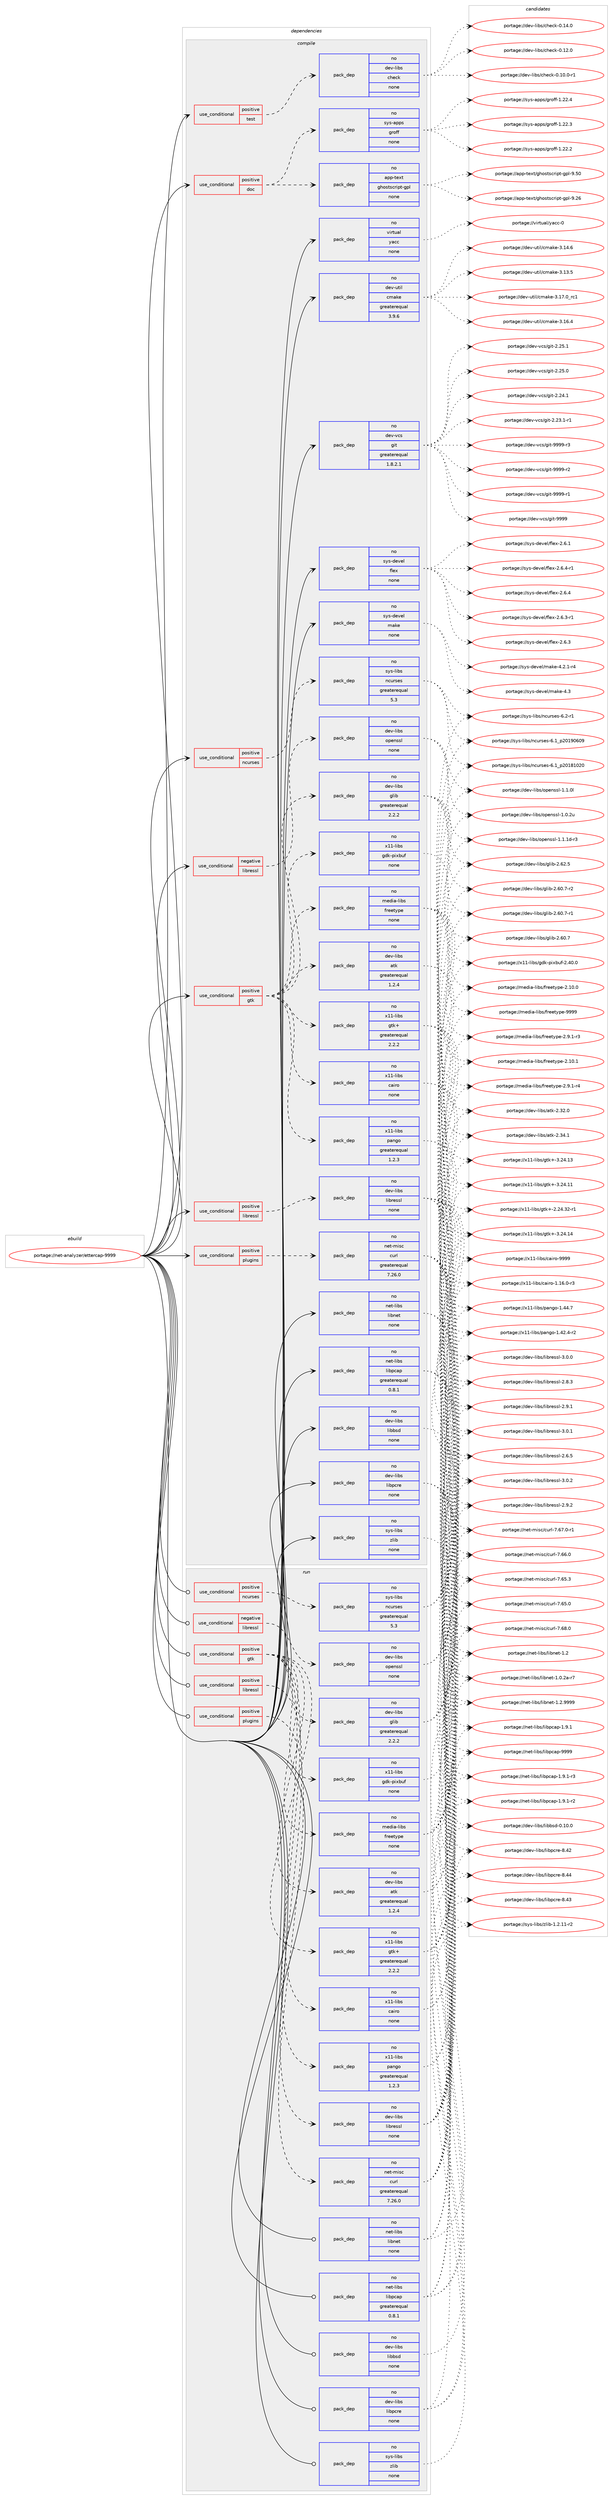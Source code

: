 digraph prolog {

# *************
# Graph options
# *************

newrank=true;
concentrate=true;
compound=true;
graph [rankdir=LR,fontname=Helvetica,fontsize=10,ranksep=1.5];#, ranksep=2.5, nodesep=0.2];
edge  [arrowhead=vee];
node  [fontname=Helvetica,fontsize=10];

# **********
# The ebuild
# **********

subgraph cluster_leftcol {
color=gray;
rank=same;
label=<<i>ebuild</i>>;
id [label="portage://net-analyzer/ettercap-9999", color=red, width=4, href="../net-analyzer/ettercap-9999.svg"];
}

# ****************
# The dependencies
# ****************

subgraph cluster_midcol {
color=gray;
label=<<i>dependencies</i>>;
subgraph cluster_compile {
fillcolor="#eeeeee";
style=filled;
label=<<i>compile</i>>;
subgraph cond24594 {
dependency105950 [label=<<TABLE BORDER="0" CELLBORDER="1" CELLSPACING="0" CELLPADDING="4"><TR><TD ROWSPAN="3" CELLPADDING="10">use_conditional</TD></TR><TR><TD>negative</TD></TR><TR><TD>libressl</TD></TR></TABLE>>, shape=none, color=red];
subgraph pack79434 {
dependency105951 [label=<<TABLE BORDER="0" CELLBORDER="1" CELLSPACING="0" CELLPADDING="4" WIDTH="220"><TR><TD ROWSPAN="6" CELLPADDING="30">pack_dep</TD></TR><TR><TD WIDTH="110">no</TD></TR><TR><TD>dev-libs</TD></TR><TR><TD>openssl</TD></TR><TR><TD>none</TD></TR><TR><TD></TD></TR></TABLE>>, shape=none, color=blue];
}
dependency105950:e -> dependency105951:w [weight=20,style="dashed",arrowhead="vee"];
}
id:e -> dependency105950:w [weight=20,style="solid",arrowhead="vee"];
subgraph cond24595 {
dependency105952 [label=<<TABLE BORDER="0" CELLBORDER="1" CELLSPACING="0" CELLPADDING="4"><TR><TD ROWSPAN="3" CELLPADDING="10">use_conditional</TD></TR><TR><TD>positive</TD></TR><TR><TD>doc</TD></TR></TABLE>>, shape=none, color=red];
subgraph pack79435 {
dependency105953 [label=<<TABLE BORDER="0" CELLBORDER="1" CELLSPACING="0" CELLPADDING="4" WIDTH="220"><TR><TD ROWSPAN="6" CELLPADDING="30">pack_dep</TD></TR><TR><TD WIDTH="110">no</TD></TR><TR><TD>app-text</TD></TR><TR><TD>ghostscript-gpl</TD></TR><TR><TD>none</TD></TR><TR><TD></TD></TR></TABLE>>, shape=none, color=blue];
}
dependency105952:e -> dependency105953:w [weight=20,style="dashed",arrowhead="vee"];
subgraph pack79436 {
dependency105954 [label=<<TABLE BORDER="0" CELLBORDER="1" CELLSPACING="0" CELLPADDING="4" WIDTH="220"><TR><TD ROWSPAN="6" CELLPADDING="30">pack_dep</TD></TR><TR><TD WIDTH="110">no</TD></TR><TR><TD>sys-apps</TD></TR><TR><TD>groff</TD></TR><TR><TD>none</TD></TR><TR><TD></TD></TR></TABLE>>, shape=none, color=blue];
}
dependency105952:e -> dependency105954:w [weight=20,style="dashed",arrowhead="vee"];
}
id:e -> dependency105952:w [weight=20,style="solid",arrowhead="vee"];
subgraph cond24596 {
dependency105955 [label=<<TABLE BORDER="0" CELLBORDER="1" CELLSPACING="0" CELLPADDING="4"><TR><TD ROWSPAN="3" CELLPADDING="10">use_conditional</TD></TR><TR><TD>positive</TD></TR><TR><TD>gtk</TD></TR></TABLE>>, shape=none, color=red];
subgraph pack79437 {
dependency105956 [label=<<TABLE BORDER="0" CELLBORDER="1" CELLSPACING="0" CELLPADDING="4" WIDTH="220"><TR><TD ROWSPAN="6" CELLPADDING="30">pack_dep</TD></TR><TR><TD WIDTH="110">no</TD></TR><TR><TD>dev-libs</TD></TR><TR><TD>atk</TD></TR><TR><TD>greaterequal</TD></TR><TR><TD>1.2.4</TD></TR></TABLE>>, shape=none, color=blue];
}
dependency105955:e -> dependency105956:w [weight=20,style="dashed",arrowhead="vee"];
subgraph pack79438 {
dependency105957 [label=<<TABLE BORDER="0" CELLBORDER="1" CELLSPACING="0" CELLPADDING="4" WIDTH="220"><TR><TD ROWSPAN="6" CELLPADDING="30">pack_dep</TD></TR><TR><TD WIDTH="110">no</TD></TR><TR><TD>dev-libs</TD></TR><TR><TD>glib</TD></TR><TR><TD>greaterequal</TD></TR><TR><TD>2.2.2</TD></TR></TABLE>>, shape=none, color=blue];
}
dependency105955:e -> dependency105957:w [weight=20,style="dashed",arrowhead="vee"];
subgraph pack79439 {
dependency105958 [label=<<TABLE BORDER="0" CELLBORDER="1" CELLSPACING="0" CELLPADDING="4" WIDTH="220"><TR><TD ROWSPAN="6" CELLPADDING="30">pack_dep</TD></TR><TR><TD WIDTH="110">no</TD></TR><TR><TD>media-libs</TD></TR><TR><TD>freetype</TD></TR><TR><TD>none</TD></TR><TR><TD></TD></TR></TABLE>>, shape=none, color=blue];
}
dependency105955:e -> dependency105958:w [weight=20,style="dashed",arrowhead="vee"];
subgraph pack79440 {
dependency105959 [label=<<TABLE BORDER="0" CELLBORDER="1" CELLSPACING="0" CELLPADDING="4" WIDTH="220"><TR><TD ROWSPAN="6" CELLPADDING="30">pack_dep</TD></TR><TR><TD WIDTH="110">no</TD></TR><TR><TD>x11-libs</TD></TR><TR><TD>cairo</TD></TR><TR><TD>none</TD></TR><TR><TD></TD></TR></TABLE>>, shape=none, color=blue];
}
dependency105955:e -> dependency105959:w [weight=20,style="dashed",arrowhead="vee"];
subgraph pack79441 {
dependency105960 [label=<<TABLE BORDER="0" CELLBORDER="1" CELLSPACING="0" CELLPADDING="4" WIDTH="220"><TR><TD ROWSPAN="6" CELLPADDING="30">pack_dep</TD></TR><TR><TD WIDTH="110">no</TD></TR><TR><TD>x11-libs</TD></TR><TR><TD>gdk-pixbuf</TD></TR><TR><TD>none</TD></TR><TR><TD></TD></TR></TABLE>>, shape=none, color=blue];
}
dependency105955:e -> dependency105960:w [weight=20,style="dashed",arrowhead="vee"];
subgraph pack79442 {
dependency105961 [label=<<TABLE BORDER="0" CELLBORDER="1" CELLSPACING="0" CELLPADDING="4" WIDTH="220"><TR><TD ROWSPAN="6" CELLPADDING="30">pack_dep</TD></TR><TR><TD WIDTH="110">no</TD></TR><TR><TD>x11-libs</TD></TR><TR><TD>gtk+</TD></TR><TR><TD>greaterequal</TD></TR><TR><TD>2.2.2</TD></TR></TABLE>>, shape=none, color=blue];
}
dependency105955:e -> dependency105961:w [weight=20,style="dashed",arrowhead="vee"];
subgraph pack79443 {
dependency105962 [label=<<TABLE BORDER="0" CELLBORDER="1" CELLSPACING="0" CELLPADDING="4" WIDTH="220"><TR><TD ROWSPAN="6" CELLPADDING="30">pack_dep</TD></TR><TR><TD WIDTH="110">no</TD></TR><TR><TD>x11-libs</TD></TR><TR><TD>pango</TD></TR><TR><TD>greaterequal</TD></TR><TR><TD>1.2.3</TD></TR></TABLE>>, shape=none, color=blue];
}
dependency105955:e -> dependency105962:w [weight=20,style="dashed",arrowhead="vee"];
}
id:e -> dependency105955:w [weight=20,style="solid",arrowhead="vee"];
subgraph cond24597 {
dependency105963 [label=<<TABLE BORDER="0" CELLBORDER="1" CELLSPACING="0" CELLPADDING="4"><TR><TD ROWSPAN="3" CELLPADDING="10">use_conditional</TD></TR><TR><TD>positive</TD></TR><TR><TD>libressl</TD></TR></TABLE>>, shape=none, color=red];
subgraph pack79444 {
dependency105964 [label=<<TABLE BORDER="0" CELLBORDER="1" CELLSPACING="0" CELLPADDING="4" WIDTH="220"><TR><TD ROWSPAN="6" CELLPADDING="30">pack_dep</TD></TR><TR><TD WIDTH="110">no</TD></TR><TR><TD>dev-libs</TD></TR><TR><TD>libressl</TD></TR><TR><TD>none</TD></TR><TR><TD></TD></TR></TABLE>>, shape=none, color=blue];
}
dependency105963:e -> dependency105964:w [weight=20,style="dashed",arrowhead="vee"];
}
id:e -> dependency105963:w [weight=20,style="solid",arrowhead="vee"];
subgraph cond24598 {
dependency105965 [label=<<TABLE BORDER="0" CELLBORDER="1" CELLSPACING="0" CELLPADDING="4"><TR><TD ROWSPAN="3" CELLPADDING="10">use_conditional</TD></TR><TR><TD>positive</TD></TR><TR><TD>ncurses</TD></TR></TABLE>>, shape=none, color=red];
subgraph pack79445 {
dependency105966 [label=<<TABLE BORDER="0" CELLBORDER="1" CELLSPACING="0" CELLPADDING="4" WIDTH="220"><TR><TD ROWSPAN="6" CELLPADDING="30">pack_dep</TD></TR><TR><TD WIDTH="110">no</TD></TR><TR><TD>sys-libs</TD></TR><TR><TD>ncurses</TD></TR><TR><TD>greaterequal</TD></TR><TR><TD>5.3</TD></TR></TABLE>>, shape=none, color=blue];
}
dependency105965:e -> dependency105966:w [weight=20,style="dashed",arrowhead="vee"];
}
id:e -> dependency105965:w [weight=20,style="solid",arrowhead="vee"];
subgraph cond24599 {
dependency105967 [label=<<TABLE BORDER="0" CELLBORDER="1" CELLSPACING="0" CELLPADDING="4"><TR><TD ROWSPAN="3" CELLPADDING="10">use_conditional</TD></TR><TR><TD>positive</TD></TR><TR><TD>plugins</TD></TR></TABLE>>, shape=none, color=red];
subgraph pack79446 {
dependency105968 [label=<<TABLE BORDER="0" CELLBORDER="1" CELLSPACING="0" CELLPADDING="4" WIDTH="220"><TR><TD ROWSPAN="6" CELLPADDING="30">pack_dep</TD></TR><TR><TD WIDTH="110">no</TD></TR><TR><TD>net-misc</TD></TR><TR><TD>curl</TD></TR><TR><TD>greaterequal</TD></TR><TR><TD>7.26.0</TD></TR></TABLE>>, shape=none, color=blue];
}
dependency105967:e -> dependency105968:w [weight=20,style="dashed",arrowhead="vee"];
}
id:e -> dependency105967:w [weight=20,style="solid",arrowhead="vee"];
subgraph cond24600 {
dependency105969 [label=<<TABLE BORDER="0" CELLBORDER="1" CELLSPACING="0" CELLPADDING="4"><TR><TD ROWSPAN="3" CELLPADDING="10">use_conditional</TD></TR><TR><TD>positive</TD></TR><TR><TD>test</TD></TR></TABLE>>, shape=none, color=red];
subgraph pack79447 {
dependency105970 [label=<<TABLE BORDER="0" CELLBORDER="1" CELLSPACING="0" CELLPADDING="4" WIDTH="220"><TR><TD ROWSPAN="6" CELLPADDING="30">pack_dep</TD></TR><TR><TD WIDTH="110">no</TD></TR><TR><TD>dev-libs</TD></TR><TR><TD>check</TD></TR><TR><TD>none</TD></TR><TR><TD></TD></TR></TABLE>>, shape=none, color=blue];
}
dependency105969:e -> dependency105970:w [weight=20,style="dashed",arrowhead="vee"];
}
id:e -> dependency105969:w [weight=20,style="solid",arrowhead="vee"];
subgraph pack79448 {
dependency105971 [label=<<TABLE BORDER="0" CELLBORDER="1" CELLSPACING="0" CELLPADDING="4" WIDTH="220"><TR><TD ROWSPAN="6" CELLPADDING="30">pack_dep</TD></TR><TR><TD WIDTH="110">no</TD></TR><TR><TD>dev-libs</TD></TR><TR><TD>libbsd</TD></TR><TR><TD>none</TD></TR><TR><TD></TD></TR></TABLE>>, shape=none, color=blue];
}
id:e -> dependency105971:w [weight=20,style="solid",arrowhead="vee"];
subgraph pack79449 {
dependency105972 [label=<<TABLE BORDER="0" CELLBORDER="1" CELLSPACING="0" CELLPADDING="4" WIDTH="220"><TR><TD ROWSPAN="6" CELLPADDING="30">pack_dep</TD></TR><TR><TD WIDTH="110">no</TD></TR><TR><TD>dev-libs</TD></TR><TR><TD>libpcre</TD></TR><TR><TD>none</TD></TR><TR><TD></TD></TR></TABLE>>, shape=none, color=blue];
}
id:e -> dependency105972:w [weight=20,style="solid",arrowhead="vee"];
subgraph pack79450 {
dependency105973 [label=<<TABLE BORDER="0" CELLBORDER="1" CELLSPACING="0" CELLPADDING="4" WIDTH="220"><TR><TD ROWSPAN="6" CELLPADDING="30">pack_dep</TD></TR><TR><TD WIDTH="110">no</TD></TR><TR><TD>dev-util</TD></TR><TR><TD>cmake</TD></TR><TR><TD>greaterequal</TD></TR><TR><TD>3.9.6</TD></TR></TABLE>>, shape=none, color=blue];
}
id:e -> dependency105973:w [weight=20,style="solid",arrowhead="vee"];
subgraph pack79451 {
dependency105974 [label=<<TABLE BORDER="0" CELLBORDER="1" CELLSPACING="0" CELLPADDING="4" WIDTH="220"><TR><TD ROWSPAN="6" CELLPADDING="30">pack_dep</TD></TR><TR><TD WIDTH="110">no</TD></TR><TR><TD>dev-vcs</TD></TR><TR><TD>git</TD></TR><TR><TD>greaterequal</TD></TR><TR><TD>1.8.2.1</TD></TR></TABLE>>, shape=none, color=blue];
}
id:e -> dependency105974:w [weight=20,style="solid",arrowhead="vee"];
subgraph pack79452 {
dependency105975 [label=<<TABLE BORDER="0" CELLBORDER="1" CELLSPACING="0" CELLPADDING="4" WIDTH="220"><TR><TD ROWSPAN="6" CELLPADDING="30">pack_dep</TD></TR><TR><TD WIDTH="110">no</TD></TR><TR><TD>net-libs</TD></TR><TR><TD>libnet</TD></TR><TR><TD>none</TD></TR><TR><TD></TD></TR></TABLE>>, shape=none, color=blue];
}
id:e -> dependency105975:w [weight=20,style="solid",arrowhead="vee"];
subgraph pack79453 {
dependency105976 [label=<<TABLE BORDER="0" CELLBORDER="1" CELLSPACING="0" CELLPADDING="4" WIDTH="220"><TR><TD ROWSPAN="6" CELLPADDING="30">pack_dep</TD></TR><TR><TD WIDTH="110">no</TD></TR><TR><TD>net-libs</TD></TR><TR><TD>libpcap</TD></TR><TR><TD>greaterequal</TD></TR><TR><TD>0.8.1</TD></TR></TABLE>>, shape=none, color=blue];
}
id:e -> dependency105976:w [weight=20,style="solid",arrowhead="vee"];
subgraph pack79454 {
dependency105977 [label=<<TABLE BORDER="0" CELLBORDER="1" CELLSPACING="0" CELLPADDING="4" WIDTH="220"><TR><TD ROWSPAN="6" CELLPADDING="30">pack_dep</TD></TR><TR><TD WIDTH="110">no</TD></TR><TR><TD>sys-devel</TD></TR><TR><TD>flex</TD></TR><TR><TD>none</TD></TR><TR><TD></TD></TR></TABLE>>, shape=none, color=blue];
}
id:e -> dependency105977:w [weight=20,style="solid",arrowhead="vee"];
subgraph pack79455 {
dependency105978 [label=<<TABLE BORDER="0" CELLBORDER="1" CELLSPACING="0" CELLPADDING="4" WIDTH="220"><TR><TD ROWSPAN="6" CELLPADDING="30">pack_dep</TD></TR><TR><TD WIDTH="110">no</TD></TR><TR><TD>sys-devel</TD></TR><TR><TD>make</TD></TR><TR><TD>none</TD></TR><TR><TD></TD></TR></TABLE>>, shape=none, color=blue];
}
id:e -> dependency105978:w [weight=20,style="solid",arrowhead="vee"];
subgraph pack79456 {
dependency105979 [label=<<TABLE BORDER="0" CELLBORDER="1" CELLSPACING="0" CELLPADDING="4" WIDTH="220"><TR><TD ROWSPAN="6" CELLPADDING="30">pack_dep</TD></TR><TR><TD WIDTH="110">no</TD></TR><TR><TD>sys-libs</TD></TR><TR><TD>zlib</TD></TR><TR><TD>none</TD></TR><TR><TD></TD></TR></TABLE>>, shape=none, color=blue];
}
id:e -> dependency105979:w [weight=20,style="solid",arrowhead="vee"];
subgraph pack79457 {
dependency105980 [label=<<TABLE BORDER="0" CELLBORDER="1" CELLSPACING="0" CELLPADDING="4" WIDTH="220"><TR><TD ROWSPAN="6" CELLPADDING="30">pack_dep</TD></TR><TR><TD WIDTH="110">no</TD></TR><TR><TD>virtual</TD></TR><TR><TD>yacc</TD></TR><TR><TD>none</TD></TR><TR><TD></TD></TR></TABLE>>, shape=none, color=blue];
}
id:e -> dependency105980:w [weight=20,style="solid",arrowhead="vee"];
}
subgraph cluster_compileandrun {
fillcolor="#eeeeee";
style=filled;
label=<<i>compile and run</i>>;
}
subgraph cluster_run {
fillcolor="#eeeeee";
style=filled;
label=<<i>run</i>>;
subgraph cond24601 {
dependency105981 [label=<<TABLE BORDER="0" CELLBORDER="1" CELLSPACING="0" CELLPADDING="4"><TR><TD ROWSPAN="3" CELLPADDING="10">use_conditional</TD></TR><TR><TD>negative</TD></TR><TR><TD>libressl</TD></TR></TABLE>>, shape=none, color=red];
subgraph pack79458 {
dependency105982 [label=<<TABLE BORDER="0" CELLBORDER="1" CELLSPACING="0" CELLPADDING="4" WIDTH="220"><TR><TD ROWSPAN="6" CELLPADDING="30">pack_dep</TD></TR><TR><TD WIDTH="110">no</TD></TR><TR><TD>dev-libs</TD></TR><TR><TD>openssl</TD></TR><TR><TD>none</TD></TR><TR><TD></TD></TR></TABLE>>, shape=none, color=blue];
}
dependency105981:e -> dependency105982:w [weight=20,style="dashed",arrowhead="vee"];
}
id:e -> dependency105981:w [weight=20,style="solid",arrowhead="odot"];
subgraph cond24602 {
dependency105983 [label=<<TABLE BORDER="0" CELLBORDER="1" CELLSPACING="0" CELLPADDING="4"><TR><TD ROWSPAN="3" CELLPADDING="10">use_conditional</TD></TR><TR><TD>positive</TD></TR><TR><TD>gtk</TD></TR></TABLE>>, shape=none, color=red];
subgraph pack79459 {
dependency105984 [label=<<TABLE BORDER="0" CELLBORDER="1" CELLSPACING="0" CELLPADDING="4" WIDTH="220"><TR><TD ROWSPAN="6" CELLPADDING="30">pack_dep</TD></TR><TR><TD WIDTH="110">no</TD></TR><TR><TD>dev-libs</TD></TR><TR><TD>atk</TD></TR><TR><TD>greaterequal</TD></TR><TR><TD>1.2.4</TD></TR></TABLE>>, shape=none, color=blue];
}
dependency105983:e -> dependency105984:w [weight=20,style="dashed",arrowhead="vee"];
subgraph pack79460 {
dependency105985 [label=<<TABLE BORDER="0" CELLBORDER="1" CELLSPACING="0" CELLPADDING="4" WIDTH="220"><TR><TD ROWSPAN="6" CELLPADDING="30">pack_dep</TD></TR><TR><TD WIDTH="110">no</TD></TR><TR><TD>dev-libs</TD></TR><TR><TD>glib</TD></TR><TR><TD>greaterequal</TD></TR><TR><TD>2.2.2</TD></TR></TABLE>>, shape=none, color=blue];
}
dependency105983:e -> dependency105985:w [weight=20,style="dashed",arrowhead="vee"];
subgraph pack79461 {
dependency105986 [label=<<TABLE BORDER="0" CELLBORDER="1" CELLSPACING="0" CELLPADDING="4" WIDTH="220"><TR><TD ROWSPAN="6" CELLPADDING="30">pack_dep</TD></TR><TR><TD WIDTH="110">no</TD></TR><TR><TD>media-libs</TD></TR><TR><TD>freetype</TD></TR><TR><TD>none</TD></TR><TR><TD></TD></TR></TABLE>>, shape=none, color=blue];
}
dependency105983:e -> dependency105986:w [weight=20,style="dashed",arrowhead="vee"];
subgraph pack79462 {
dependency105987 [label=<<TABLE BORDER="0" CELLBORDER="1" CELLSPACING="0" CELLPADDING="4" WIDTH="220"><TR><TD ROWSPAN="6" CELLPADDING="30">pack_dep</TD></TR><TR><TD WIDTH="110">no</TD></TR><TR><TD>x11-libs</TD></TR><TR><TD>cairo</TD></TR><TR><TD>none</TD></TR><TR><TD></TD></TR></TABLE>>, shape=none, color=blue];
}
dependency105983:e -> dependency105987:w [weight=20,style="dashed",arrowhead="vee"];
subgraph pack79463 {
dependency105988 [label=<<TABLE BORDER="0" CELLBORDER="1" CELLSPACING="0" CELLPADDING="4" WIDTH="220"><TR><TD ROWSPAN="6" CELLPADDING="30">pack_dep</TD></TR><TR><TD WIDTH="110">no</TD></TR><TR><TD>x11-libs</TD></TR><TR><TD>gdk-pixbuf</TD></TR><TR><TD>none</TD></TR><TR><TD></TD></TR></TABLE>>, shape=none, color=blue];
}
dependency105983:e -> dependency105988:w [weight=20,style="dashed",arrowhead="vee"];
subgraph pack79464 {
dependency105989 [label=<<TABLE BORDER="0" CELLBORDER="1" CELLSPACING="0" CELLPADDING="4" WIDTH="220"><TR><TD ROWSPAN="6" CELLPADDING="30">pack_dep</TD></TR><TR><TD WIDTH="110">no</TD></TR><TR><TD>x11-libs</TD></TR><TR><TD>gtk+</TD></TR><TR><TD>greaterequal</TD></TR><TR><TD>2.2.2</TD></TR></TABLE>>, shape=none, color=blue];
}
dependency105983:e -> dependency105989:w [weight=20,style="dashed",arrowhead="vee"];
subgraph pack79465 {
dependency105990 [label=<<TABLE BORDER="0" CELLBORDER="1" CELLSPACING="0" CELLPADDING="4" WIDTH="220"><TR><TD ROWSPAN="6" CELLPADDING="30">pack_dep</TD></TR><TR><TD WIDTH="110">no</TD></TR><TR><TD>x11-libs</TD></TR><TR><TD>pango</TD></TR><TR><TD>greaterequal</TD></TR><TR><TD>1.2.3</TD></TR></TABLE>>, shape=none, color=blue];
}
dependency105983:e -> dependency105990:w [weight=20,style="dashed",arrowhead="vee"];
}
id:e -> dependency105983:w [weight=20,style="solid",arrowhead="odot"];
subgraph cond24603 {
dependency105991 [label=<<TABLE BORDER="0" CELLBORDER="1" CELLSPACING="0" CELLPADDING="4"><TR><TD ROWSPAN="3" CELLPADDING="10">use_conditional</TD></TR><TR><TD>positive</TD></TR><TR><TD>libressl</TD></TR></TABLE>>, shape=none, color=red];
subgraph pack79466 {
dependency105992 [label=<<TABLE BORDER="0" CELLBORDER="1" CELLSPACING="0" CELLPADDING="4" WIDTH="220"><TR><TD ROWSPAN="6" CELLPADDING="30">pack_dep</TD></TR><TR><TD WIDTH="110">no</TD></TR><TR><TD>dev-libs</TD></TR><TR><TD>libressl</TD></TR><TR><TD>none</TD></TR><TR><TD></TD></TR></TABLE>>, shape=none, color=blue];
}
dependency105991:e -> dependency105992:w [weight=20,style="dashed",arrowhead="vee"];
}
id:e -> dependency105991:w [weight=20,style="solid",arrowhead="odot"];
subgraph cond24604 {
dependency105993 [label=<<TABLE BORDER="0" CELLBORDER="1" CELLSPACING="0" CELLPADDING="4"><TR><TD ROWSPAN="3" CELLPADDING="10">use_conditional</TD></TR><TR><TD>positive</TD></TR><TR><TD>ncurses</TD></TR></TABLE>>, shape=none, color=red];
subgraph pack79467 {
dependency105994 [label=<<TABLE BORDER="0" CELLBORDER="1" CELLSPACING="0" CELLPADDING="4" WIDTH="220"><TR><TD ROWSPAN="6" CELLPADDING="30">pack_dep</TD></TR><TR><TD WIDTH="110">no</TD></TR><TR><TD>sys-libs</TD></TR><TR><TD>ncurses</TD></TR><TR><TD>greaterequal</TD></TR><TR><TD>5.3</TD></TR></TABLE>>, shape=none, color=blue];
}
dependency105993:e -> dependency105994:w [weight=20,style="dashed",arrowhead="vee"];
}
id:e -> dependency105993:w [weight=20,style="solid",arrowhead="odot"];
subgraph cond24605 {
dependency105995 [label=<<TABLE BORDER="0" CELLBORDER="1" CELLSPACING="0" CELLPADDING="4"><TR><TD ROWSPAN="3" CELLPADDING="10">use_conditional</TD></TR><TR><TD>positive</TD></TR><TR><TD>plugins</TD></TR></TABLE>>, shape=none, color=red];
subgraph pack79468 {
dependency105996 [label=<<TABLE BORDER="0" CELLBORDER="1" CELLSPACING="0" CELLPADDING="4" WIDTH="220"><TR><TD ROWSPAN="6" CELLPADDING="30">pack_dep</TD></TR><TR><TD WIDTH="110">no</TD></TR><TR><TD>net-misc</TD></TR><TR><TD>curl</TD></TR><TR><TD>greaterequal</TD></TR><TR><TD>7.26.0</TD></TR></TABLE>>, shape=none, color=blue];
}
dependency105995:e -> dependency105996:w [weight=20,style="dashed",arrowhead="vee"];
}
id:e -> dependency105995:w [weight=20,style="solid",arrowhead="odot"];
subgraph pack79469 {
dependency105997 [label=<<TABLE BORDER="0" CELLBORDER="1" CELLSPACING="0" CELLPADDING="4" WIDTH="220"><TR><TD ROWSPAN="6" CELLPADDING="30">pack_dep</TD></TR><TR><TD WIDTH="110">no</TD></TR><TR><TD>dev-libs</TD></TR><TR><TD>libbsd</TD></TR><TR><TD>none</TD></TR><TR><TD></TD></TR></TABLE>>, shape=none, color=blue];
}
id:e -> dependency105997:w [weight=20,style="solid",arrowhead="odot"];
subgraph pack79470 {
dependency105998 [label=<<TABLE BORDER="0" CELLBORDER="1" CELLSPACING="0" CELLPADDING="4" WIDTH="220"><TR><TD ROWSPAN="6" CELLPADDING="30">pack_dep</TD></TR><TR><TD WIDTH="110">no</TD></TR><TR><TD>dev-libs</TD></TR><TR><TD>libpcre</TD></TR><TR><TD>none</TD></TR><TR><TD></TD></TR></TABLE>>, shape=none, color=blue];
}
id:e -> dependency105998:w [weight=20,style="solid",arrowhead="odot"];
subgraph pack79471 {
dependency105999 [label=<<TABLE BORDER="0" CELLBORDER="1" CELLSPACING="0" CELLPADDING="4" WIDTH="220"><TR><TD ROWSPAN="6" CELLPADDING="30">pack_dep</TD></TR><TR><TD WIDTH="110">no</TD></TR><TR><TD>net-libs</TD></TR><TR><TD>libnet</TD></TR><TR><TD>none</TD></TR><TR><TD></TD></TR></TABLE>>, shape=none, color=blue];
}
id:e -> dependency105999:w [weight=20,style="solid",arrowhead="odot"];
subgraph pack79472 {
dependency106000 [label=<<TABLE BORDER="0" CELLBORDER="1" CELLSPACING="0" CELLPADDING="4" WIDTH="220"><TR><TD ROWSPAN="6" CELLPADDING="30">pack_dep</TD></TR><TR><TD WIDTH="110">no</TD></TR><TR><TD>net-libs</TD></TR><TR><TD>libpcap</TD></TR><TR><TD>greaterequal</TD></TR><TR><TD>0.8.1</TD></TR></TABLE>>, shape=none, color=blue];
}
id:e -> dependency106000:w [weight=20,style="solid",arrowhead="odot"];
subgraph pack79473 {
dependency106001 [label=<<TABLE BORDER="0" CELLBORDER="1" CELLSPACING="0" CELLPADDING="4" WIDTH="220"><TR><TD ROWSPAN="6" CELLPADDING="30">pack_dep</TD></TR><TR><TD WIDTH="110">no</TD></TR><TR><TD>sys-libs</TD></TR><TR><TD>zlib</TD></TR><TR><TD>none</TD></TR><TR><TD></TD></TR></TABLE>>, shape=none, color=blue];
}
id:e -> dependency106001:w [weight=20,style="solid",arrowhead="odot"];
}
}

# **************
# The candidates
# **************

subgraph cluster_choices {
rank=same;
color=gray;
label=<<i>candidates</i>>;

subgraph choice79434 {
color=black;
nodesep=1;
choice1001011184510810598115471111121011101151151084549464946491004511451 [label="portage://dev-libs/openssl-1.1.1d-r3", color=red, width=4,href="../dev-libs/openssl-1.1.1d-r3.svg"];
choice100101118451081059811547111112101110115115108454946494648108 [label="portage://dev-libs/openssl-1.1.0l", color=red, width=4,href="../dev-libs/openssl-1.1.0l.svg"];
choice100101118451081059811547111112101110115115108454946484650117 [label="portage://dev-libs/openssl-1.0.2u", color=red, width=4,href="../dev-libs/openssl-1.0.2u.svg"];
dependency105951:e -> choice1001011184510810598115471111121011101151151084549464946491004511451:w [style=dotted,weight="100"];
dependency105951:e -> choice100101118451081059811547111112101110115115108454946494648108:w [style=dotted,weight="100"];
dependency105951:e -> choice100101118451081059811547111112101110115115108454946484650117:w [style=dotted,weight="100"];
}
subgraph choice79435 {
color=black;
nodesep=1;
choice97112112451161011201164710310411111511611599114105112116451031121084557465348 [label="portage://app-text/ghostscript-gpl-9.50", color=red, width=4,href="../app-text/ghostscript-gpl-9.50.svg"];
choice97112112451161011201164710310411111511611599114105112116451031121084557465054 [label="portage://app-text/ghostscript-gpl-9.26", color=red, width=4,href="../app-text/ghostscript-gpl-9.26.svg"];
dependency105953:e -> choice97112112451161011201164710310411111511611599114105112116451031121084557465348:w [style=dotted,weight="100"];
dependency105953:e -> choice97112112451161011201164710310411111511611599114105112116451031121084557465054:w [style=dotted,weight="100"];
}
subgraph choice79436 {
color=black;
nodesep=1;
choice11512111545971121121154710311411110210245494650504652 [label="portage://sys-apps/groff-1.22.4", color=red, width=4,href="../sys-apps/groff-1.22.4.svg"];
choice11512111545971121121154710311411110210245494650504651 [label="portage://sys-apps/groff-1.22.3", color=red, width=4,href="../sys-apps/groff-1.22.3.svg"];
choice11512111545971121121154710311411110210245494650504650 [label="portage://sys-apps/groff-1.22.2", color=red, width=4,href="../sys-apps/groff-1.22.2.svg"];
dependency105954:e -> choice11512111545971121121154710311411110210245494650504652:w [style=dotted,weight="100"];
dependency105954:e -> choice11512111545971121121154710311411110210245494650504651:w [style=dotted,weight="100"];
dependency105954:e -> choice11512111545971121121154710311411110210245494650504650:w [style=dotted,weight="100"];
}
subgraph choice79437 {
color=black;
nodesep=1;
choice1001011184510810598115479711610745504651524649 [label="portage://dev-libs/atk-2.34.1", color=red, width=4,href="../dev-libs/atk-2.34.1.svg"];
choice1001011184510810598115479711610745504651504648 [label="portage://dev-libs/atk-2.32.0", color=red, width=4,href="../dev-libs/atk-2.32.0.svg"];
dependency105956:e -> choice1001011184510810598115479711610745504651524649:w [style=dotted,weight="100"];
dependency105956:e -> choice1001011184510810598115479711610745504651504648:w [style=dotted,weight="100"];
}
subgraph choice79438 {
color=black;
nodesep=1;
choice1001011184510810598115471031081059845504654504653 [label="portage://dev-libs/glib-2.62.5", color=red, width=4,href="../dev-libs/glib-2.62.5.svg"];
choice10010111845108105981154710310810598455046544846554511450 [label="portage://dev-libs/glib-2.60.7-r2", color=red, width=4,href="../dev-libs/glib-2.60.7-r2.svg"];
choice10010111845108105981154710310810598455046544846554511449 [label="portage://dev-libs/glib-2.60.7-r1", color=red, width=4,href="../dev-libs/glib-2.60.7-r1.svg"];
choice1001011184510810598115471031081059845504654484655 [label="portage://dev-libs/glib-2.60.7", color=red, width=4,href="../dev-libs/glib-2.60.7.svg"];
dependency105957:e -> choice1001011184510810598115471031081059845504654504653:w [style=dotted,weight="100"];
dependency105957:e -> choice10010111845108105981154710310810598455046544846554511450:w [style=dotted,weight="100"];
dependency105957:e -> choice10010111845108105981154710310810598455046544846554511449:w [style=dotted,weight="100"];
dependency105957:e -> choice1001011184510810598115471031081059845504654484655:w [style=dotted,weight="100"];
}
subgraph choice79439 {
color=black;
nodesep=1;
choice109101100105974510810598115471021141011011161211121014557575757 [label="portage://media-libs/freetype-9999", color=red, width=4,href="../media-libs/freetype-9999.svg"];
choice109101100105974510810598115471021141011011161211121014550465746494511452 [label="portage://media-libs/freetype-2.9.1-r4", color=red, width=4,href="../media-libs/freetype-2.9.1-r4.svg"];
choice109101100105974510810598115471021141011011161211121014550465746494511451 [label="portage://media-libs/freetype-2.9.1-r3", color=red, width=4,href="../media-libs/freetype-2.9.1-r3.svg"];
choice1091011001059745108105981154710211410110111612111210145504649484649 [label="portage://media-libs/freetype-2.10.1", color=red, width=4,href="../media-libs/freetype-2.10.1.svg"];
choice1091011001059745108105981154710211410110111612111210145504649484648 [label="portage://media-libs/freetype-2.10.0", color=red, width=4,href="../media-libs/freetype-2.10.0.svg"];
dependency105958:e -> choice109101100105974510810598115471021141011011161211121014557575757:w [style=dotted,weight="100"];
dependency105958:e -> choice109101100105974510810598115471021141011011161211121014550465746494511452:w [style=dotted,weight="100"];
dependency105958:e -> choice109101100105974510810598115471021141011011161211121014550465746494511451:w [style=dotted,weight="100"];
dependency105958:e -> choice1091011001059745108105981154710211410110111612111210145504649484649:w [style=dotted,weight="100"];
dependency105958:e -> choice1091011001059745108105981154710211410110111612111210145504649484648:w [style=dotted,weight="100"];
}
subgraph choice79440 {
color=black;
nodesep=1;
choice120494945108105981154799971051141114557575757 [label="portage://x11-libs/cairo-9999", color=red, width=4,href="../x11-libs/cairo-9999.svg"];
choice12049494510810598115479997105114111454946495446484511451 [label="portage://x11-libs/cairo-1.16.0-r3", color=red, width=4,href="../x11-libs/cairo-1.16.0-r3.svg"];
dependency105959:e -> choice120494945108105981154799971051141114557575757:w [style=dotted,weight="100"];
dependency105959:e -> choice12049494510810598115479997105114111454946495446484511451:w [style=dotted,weight="100"];
}
subgraph choice79441 {
color=black;
nodesep=1;
choice1204949451081059811547103100107451121051209811710245504652484648 [label="portage://x11-libs/gdk-pixbuf-2.40.0", color=red, width=4,href="../x11-libs/gdk-pixbuf-2.40.0.svg"];
dependency105960:e -> choice1204949451081059811547103100107451121051209811710245504652484648:w [style=dotted,weight="100"];
}
subgraph choice79442 {
color=black;
nodesep=1;
choice1204949451081059811547103116107434551465052464952 [label="portage://x11-libs/gtk+-3.24.14", color=red, width=4,href="../x11-libs/gtk+-3.24.14.svg"];
choice1204949451081059811547103116107434551465052464951 [label="portage://x11-libs/gtk+-3.24.13", color=red, width=4,href="../x11-libs/gtk+-3.24.13.svg"];
choice1204949451081059811547103116107434551465052464949 [label="portage://x11-libs/gtk+-3.24.11", color=red, width=4,href="../x11-libs/gtk+-3.24.11.svg"];
choice12049494510810598115471031161074345504650524651504511449 [label="portage://x11-libs/gtk+-2.24.32-r1", color=red, width=4,href="../x11-libs/gtk+-2.24.32-r1.svg"];
dependency105961:e -> choice1204949451081059811547103116107434551465052464952:w [style=dotted,weight="100"];
dependency105961:e -> choice1204949451081059811547103116107434551465052464951:w [style=dotted,weight="100"];
dependency105961:e -> choice1204949451081059811547103116107434551465052464949:w [style=dotted,weight="100"];
dependency105961:e -> choice12049494510810598115471031161074345504650524651504511449:w [style=dotted,weight="100"];
}
subgraph choice79443 {
color=black;
nodesep=1;
choice12049494510810598115471129711010311145494652524655 [label="portage://x11-libs/pango-1.44.7", color=red, width=4,href="../x11-libs/pango-1.44.7.svg"];
choice120494945108105981154711297110103111454946525046524511450 [label="portage://x11-libs/pango-1.42.4-r2", color=red, width=4,href="../x11-libs/pango-1.42.4-r2.svg"];
dependency105962:e -> choice12049494510810598115471129711010311145494652524655:w [style=dotted,weight="100"];
dependency105962:e -> choice120494945108105981154711297110103111454946525046524511450:w [style=dotted,weight="100"];
}
subgraph choice79444 {
color=black;
nodesep=1;
choice10010111845108105981154710810598114101115115108455146484650 [label="portage://dev-libs/libressl-3.0.2", color=red, width=4,href="../dev-libs/libressl-3.0.2.svg"];
choice10010111845108105981154710810598114101115115108455146484649 [label="portage://dev-libs/libressl-3.0.1", color=red, width=4,href="../dev-libs/libressl-3.0.1.svg"];
choice10010111845108105981154710810598114101115115108455146484648 [label="portage://dev-libs/libressl-3.0.0", color=red, width=4,href="../dev-libs/libressl-3.0.0.svg"];
choice10010111845108105981154710810598114101115115108455046574650 [label="portage://dev-libs/libressl-2.9.2", color=red, width=4,href="../dev-libs/libressl-2.9.2.svg"];
choice10010111845108105981154710810598114101115115108455046574649 [label="portage://dev-libs/libressl-2.9.1", color=red, width=4,href="../dev-libs/libressl-2.9.1.svg"];
choice10010111845108105981154710810598114101115115108455046564651 [label="portage://dev-libs/libressl-2.8.3", color=red, width=4,href="../dev-libs/libressl-2.8.3.svg"];
choice10010111845108105981154710810598114101115115108455046544653 [label="portage://dev-libs/libressl-2.6.5", color=red, width=4,href="../dev-libs/libressl-2.6.5.svg"];
dependency105964:e -> choice10010111845108105981154710810598114101115115108455146484650:w [style=dotted,weight="100"];
dependency105964:e -> choice10010111845108105981154710810598114101115115108455146484649:w [style=dotted,weight="100"];
dependency105964:e -> choice10010111845108105981154710810598114101115115108455146484648:w [style=dotted,weight="100"];
dependency105964:e -> choice10010111845108105981154710810598114101115115108455046574650:w [style=dotted,weight="100"];
dependency105964:e -> choice10010111845108105981154710810598114101115115108455046574649:w [style=dotted,weight="100"];
dependency105964:e -> choice10010111845108105981154710810598114101115115108455046564651:w [style=dotted,weight="100"];
dependency105964:e -> choice10010111845108105981154710810598114101115115108455046544653:w [style=dotted,weight="100"];
}
subgraph choice79445 {
color=black;
nodesep=1;
choice11512111545108105981154711099117114115101115455446504511449 [label="portage://sys-libs/ncurses-6.2-r1", color=red, width=4,href="../sys-libs/ncurses-6.2-r1.svg"];
choice1151211154510810598115471109911711411510111545544649951125048495748544857 [label="portage://sys-libs/ncurses-6.1_p20190609", color=red, width=4,href="../sys-libs/ncurses-6.1_p20190609.svg"];
choice1151211154510810598115471109911711411510111545544649951125048495649485048 [label="portage://sys-libs/ncurses-6.1_p20181020", color=red, width=4,href="../sys-libs/ncurses-6.1_p20181020.svg"];
dependency105966:e -> choice11512111545108105981154711099117114115101115455446504511449:w [style=dotted,weight="100"];
dependency105966:e -> choice1151211154510810598115471109911711411510111545544649951125048495748544857:w [style=dotted,weight="100"];
dependency105966:e -> choice1151211154510810598115471109911711411510111545544649951125048495649485048:w [style=dotted,weight="100"];
}
subgraph choice79446 {
color=black;
nodesep=1;
choice1101011164510910511599479911711410845554654564648 [label="portage://net-misc/curl-7.68.0", color=red, width=4,href="../net-misc/curl-7.68.0.svg"];
choice11010111645109105115994799117114108455546545546484511449 [label="portage://net-misc/curl-7.67.0-r1", color=red, width=4,href="../net-misc/curl-7.67.0-r1.svg"];
choice1101011164510910511599479911711410845554654544648 [label="portage://net-misc/curl-7.66.0", color=red, width=4,href="../net-misc/curl-7.66.0.svg"];
choice1101011164510910511599479911711410845554654534651 [label="portage://net-misc/curl-7.65.3", color=red, width=4,href="../net-misc/curl-7.65.3.svg"];
choice1101011164510910511599479911711410845554654534648 [label="portage://net-misc/curl-7.65.0", color=red, width=4,href="../net-misc/curl-7.65.0.svg"];
dependency105968:e -> choice1101011164510910511599479911711410845554654564648:w [style=dotted,weight="100"];
dependency105968:e -> choice11010111645109105115994799117114108455546545546484511449:w [style=dotted,weight="100"];
dependency105968:e -> choice1101011164510910511599479911711410845554654544648:w [style=dotted,weight="100"];
dependency105968:e -> choice1101011164510910511599479911711410845554654534651:w [style=dotted,weight="100"];
dependency105968:e -> choice1101011164510910511599479911711410845554654534648:w [style=dotted,weight="100"];
}
subgraph choice79447 {
color=black;
nodesep=1;
choice100101118451081059811547991041019910745484649524648 [label="portage://dev-libs/check-0.14.0", color=red, width=4,href="../dev-libs/check-0.14.0.svg"];
choice100101118451081059811547991041019910745484649504648 [label="portage://dev-libs/check-0.12.0", color=red, width=4,href="../dev-libs/check-0.12.0.svg"];
choice1001011184510810598115479910410199107454846494846484511449 [label="portage://dev-libs/check-0.10.0-r1", color=red, width=4,href="../dev-libs/check-0.10.0-r1.svg"];
dependency105970:e -> choice100101118451081059811547991041019910745484649524648:w [style=dotted,weight="100"];
dependency105970:e -> choice100101118451081059811547991041019910745484649504648:w [style=dotted,weight="100"];
dependency105970:e -> choice1001011184510810598115479910410199107454846494846484511449:w [style=dotted,weight="100"];
}
subgraph choice79448 {
color=black;
nodesep=1;
choice100101118451081059811547108105989811510045484649484648 [label="portage://dev-libs/libbsd-0.10.0", color=red, width=4,href="../dev-libs/libbsd-0.10.0.svg"];
dependency105971:e -> choice100101118451081059811547108105989811510045484649484648:w [style=dotted,weight="100"];
}
subgraph choice79449 {
color=black;
nodesep=1;
choice10010111845108105981154710810598112991141014556465252 [label="portage://dev-libs/libpcre-8.44", color=red, width=4,href="../dev-libs/libpcre-8.44.svg"];
choice10010111845108105981154710810598112991141014556465251 [label="portage://dev-libs/libpcre-8.43", color=red, width=4,href="../dev-libs/libpcre-8.43.svg"];
choice10010111845108105981154710810598112991141014556465250 [label="portage://dev-libs/libpcre-8.42", color=red, width=4,href="../dev-libs/libpcre-8.42.svg"];
dependency105972:e -> choice10010111845108105981154710810598112991141014556465252:w [style=dotted,weight="100"];
dependency105972:e -> choice10010111845108105981154710810598112991141014556465251:w [style=dotted,weight="100"];
dependency105972:e -> choice10010111845108105981154710810598112991141014556465250:w [style=dotted,weight="100"];
}
subgraph choice79450 {
color=black;
nodesep=1;
choice1001011184511711610510847991099710710145514649554648951149949 [label="portage://dev-util/cmake-3.17.0_rc1", color=red, width=4,href="../dev-util/cmake-3.17.0_rc1.svg"];
choice1001011184511711610510847991099710710145514649544652 [label="portage://dev-util/cmake-3.16.4", color=red, width=4,href="../dev-util/cmake-3.16.4.svg"];
choice1001011184511711610510847991099710710145514649524654 [label="portage://dev-util/cmake-3.14.6", color=red, width=4,href="../dev-util/cmake-3.14.6.svg"];
choice1001011184511711610510847991099710710145514649514653 [label="portage://dev-util/cmake-3.13.5", color=red, width=4,href="../dev-util/cmake-3.13.5.svg"];
dependency105973:e -> choice1001011184511711610510847991099710710145514649554648951149949:w [style=dotted,weight="100"];
dependency105973:e -> choice1001011184511711610510847991099710710145514649544652:w [style=dotted,weight="100"];
dependency105973:e -> choice1001011184511711610510847991099710710145514649524654:w [style=dotted,weight="100"];
dependency105973:e -> choice1001011184511711610510847991099710710145514649514653:w [style=dotted,weight="100"];
}
subgraph choice79451 {
color=black;
nodesep=1;
choice10010111845118991154710310511645575757574511451 [label="portage://dev-vcs/git-9999-r3", color=red, width=4,href="../dev-vcs/git-9999-r3.svg"];
choice10010111845118991154710310511645575757574511450 [label="portage://dev-vcs/git-9999-r2", color=red, width=4,href="../dev-vcs/git-9999-r2.svg"];
choice10010111845118991154710310511645575757574511449 [label="portage://dev-vcs/git-9999-r1", color=red, width=4,href="../dev-vcs/git-9999-r1.svg"];
choice1001011184511899115471031051164557575757 [label="portage://dev-vcs/git-9999", color=red, width=4,href="../dev-vcs/git-9999.svg"];
choice10010111845118991154710310511645504650534649 [label="portage://dev-vcs/git-2.25.1", color=red, width=4,href="../dev-vcs/git-2.25.1.svg"];
choice10010111845118991154710310511645504650534648 [label="portage://dev-vcs/git-2.25.0", color=red, width=4,href="../dev-vcs/git-2.25.0.svg"];
choice10010111845118991154710310511645504650524649 [label="portage://dev-vcs/git-2.24.1", color=red, width=4,href="../dev-vcs/git-2.24.1.svg"];
choice100101118451189911547103105116455046505146494511449 [label="portage://dev-vcs/git-2.23.1-r1", color=red, width=4,href="../dev-vcs/git-2.23.1-r1.svg"];
dependency105974:e -> choice10010111845118991154710310511645575757574511451:w [style=dotted,weight="100"];
dependency105974:e -> choice10010111845118991154710310511645575757574511450:w [style=dotted,weight="100"];
dependency105974:e -> choice10010111845118991154710310511645575757574511449:w [style=dotted,weight="100"];
dependency105974:e -> choice1001011184511899115471031051164557575757:w [style=dotted,weight="100"];
dependency105974:e -> choice10010111845118991154710310511645504650534649:w [style=dotted,weight="100"];
dependency105974:e -> choice10010111845118991154710310511645504650534648:w [style=dotted,weight="100"];
dependency105974:e -> choice10010111845118991154710310511645504650524649:w [style=dotted,weight="100"];
dependency105974:e -> choice100101118451189911547103105116455046505146494511449:w [style=dotted,weight="100"];
}
subgraph choice79452 {
color=black;
nodesep=1;
choice11010111645108105981154710810598110101116454946504657575757 [label="portage://net-libs/libnet-1.2.9999", color=red, width=4,href="../net-libs/libnet-1.2.9999.svg"];
choice1101011164510810598115471081059811010111645494650 [label="portage://net-libs/libnet-1.2", color=red, width=4,href="../net-libs/libnet-1.2.svg"];
choice11010111645108105981154710810598110101116454946484650974511455 [label="portage://net-libs/libnet-1.0.2a-r7", color=red, width=4,href="../net-libs/libnet-1.0.2a-r7.svg"];
dependency105975:e -> choice11010111645108105981154710810598110101116454946504657575757:w [style=dotted,weight="100"];
dependency105975:e -> choice1101011164510810598115471081059811010111645494650:w [style=dotted,weight="100"];
dependency105975:e -> choice11010111645108105981154710810598110101116454946484650974511455:w [style=dotted,weight="100"];
}
subgraph choice79453 {
color=black;
nodesep=1;
choice1101011164510810598115471081059811299971124557575757 [label="portage://net-libs/libpcap-9999", color=red, width=4,href="../net-libs/libpcap-9999.svg"];
choice1101011164510810598115471081059811299971124549465746494511451 [label="portage://net-libs/libpcap-1.9.1-r3", color=red, width=4,href="../net-libs/libpcap-1.9.1-r3.svg"];
choice1101011164510810598115471081059811299971124549465746494511450 [label="portage://net-libs/libpcap-1.9.1-r2", color=red, width=4,href="../net-libs/libpcap-1.9.1-r2.svg"];
choice110101116451081059811547108105981129997112454946574649 [label="portage://net-libs/libpcap-1.9.1", color=red, width=4,href="../net-libs/libpcap-1.9.1.svg"];
dependency105976:e -> choice1101011164510810598115471081059811299971124557575757:w [style=dotted,weight="100"];
dependency105976:e -> choice1101011164510810598115471081059811299971124549465746494511451:w [style=dotted,weight="100"];
dependency105976:e -> choice1101011164510810598115471081059811299971124549465746494511450:w [style=dotted,weight="100"];
dependency105976:e -> choice110101116451081059811547108105981129997112454946574649:w [style=dotted,weight="100"];
}
subgraph choice79454 {
color=black;
nodesep=1;
choice11512111545100101118101108471021081011204550465446524511449 [label="portage://sys-devel/flex-2.6.4-r1", color=red, width=4,href="../sys-devel/flex-2.6.4-r1.svg"];
choice1151211154510010111810110847102108101120455046544652 [label="portage://sys-devel/flex-2.6.4", color=red, width=4,href="../sys-devel/flex-2.6.4.svg"];
choice11512111545100101118101108471021081011204550465446514511449 [label="portage://sys-devel/flex-2.6.3-r1", color=red, width=4,href="../sys-devel/flex-2.6.3-r1.svg"];
choice1151211154510010111810110847102108101120455046544651 [label="portage://sys-devel/flex-2.6.3", color=red, width=4,href="../sys-devel/flex-2.6.3.svg"];
choice1151211154510010111810110847102108101120455046544649 [label="portage://sys-devel/flex-2.6.1", color=red, width=4,href="../sys-devel/flex-2.6.1.svg"];
dependency105977:e -> choice11512111545100101118101108471021081011204550465446524511449:w [style=dotted,weight="100"];
dependency105977:e -> choice1151211154510010111810110847102108101120455046544652:w [style=dotted,weight="100"];
dependency105977:e -> choice11512111545100101118101108471021081011204550465446514511449:w [style=dotted,weight="100"];
dependency105977:e -> choice1151211154510010111810110847102108101120455046544651:w [style=dotted,weight="100"];
dependency105977:e -> choice1151211154510010111810110847102108101120455046544649:w [style=dotted,weight="100"];
}
subgraph choice79455 {
color=black;
nodesep=1;
choice11512111545100101118101108471099710710145524651 [label="portage://sys-devel/make-4.3", color=red, width=4,href="../sys-devel/make-4.3.svg"];
choice1151211154510010111810110847109971071014552465046494511452 [label="portage://sys-devel/make-4.2.1-r4", color=red, width=4,href="../sys-devel/make-4.2.1-r4.svg"];
dependency105978:e -> choice11512111545100101118101108471099710710145524651:w [style=dotted,weight="100"];
dependency105978:e -> choice1151211154510010111810110847109971071014552465046494511452:w [style=dotted,weight="100"];
}
subgraph choice79456 {
color=black;
nodesep=1;
choice11512111545108105981154712210810598454946504649494511450 [label="portage://sys-libs/zlib-1.2.11-r2", color=red, width=4,href="../sys-libs/zlib-1.2.11-r2.svg"];
dependency105979:e -> choice11512111545108105981154712210810598454946504649494511450:w [style=dotted,weight="100"];
}
subgraph choice79457 {
color=black;
nodesep=1;
choice11810511411611797108471219799994548 [label="portage://virtual/yacc-0", color=red, width=4,href="../virtual/yacc-0.svg"];
dependency105980:e -> choice11810511411611797108471219799994548:w [style=dotted,weight="100"];
}
subgraph choice79458 {
color=black;
nodesep=1;
choice1001011184510810598115471111121011101151151084549464946491004511451 [label="portage://dev-libs/openssl-1.1.1d-r3", color=red, width=4,href="../dev-libs/openssl-1.1.1d-r3.svg"];
choice100101118451081059811547111112101110115115108454946494648108 [label="portage://dev-libs/openssl-1.1.0l", color=red, width=4,href="../dev-libs/openssl-1.1.0l.svg"];
choice100101118451081059811547111112101110115115108454946484650117 [label="portage://dev-libs/openssl-1.0.2u", color=red, width=4,href="../dev-libs/openssl-1.0.2u.svg"];
dependency105982:e -> choice1001011184510810598115471111121011101151151084549464946491004511451:w [style=dotted,weight="100"];
dependency105982:e -> choice100101118451081059811547111112101110115115108454946494648108:w [style=dotted,weight="100"];
dependency105982:e -> choice100101118451081059811547111112101110115115108454946484650117:w [style=dotted,weight="100"];
}
subgraph choice79459 {
color=black;
nodesep=1;
choice1001011184510810598115479711610745504651524649 [label="portage://dev-libs/atk-2.34.1", color=red, width=4,href="../dev-libs/atk-2.34.1.svg"];
choice1001011184510810598115479711610745504651504648 [label="portage://dev-libs/atk-2.32.0", color=red, width=4,href="../dev-libs/atk-2.32.0.svg"];
dependency105984:e -> choice1001011184510810598115479711610745504651524649:w [style=dotted,weight="100"];
dependency105984:e -> choice1001011184510810598115479711610745504651504648:w [style=dotted,weight="100"];
}
subgraph choice79460 {
color=black;
nodesep=1;
choice1001011184510810598115471031081059845504654504653 [label="portage://dev-libs/glib-2.62.5", color=red, width=4,href="../dev-libs/glib-2.62.5.svg"];
choice10010111845108105981154710310810598455046544846554511450 [label="portage://dev-libs/glib-2.60.7-r2", color=red, width=4,href="../dev-libs/glib-2.60.7-r2.svg"];
choice10010111845108105981154710310810598455046544846554511449 [label="portage://dev-libs/glib-2.60.7-r1", color=red, width=4,href="../dev-libs/glib-2.60.7-r1.svg"];
choice1001011184510810598115471031081059845504654484655 [label="portage://dev-libs/glib-2.60.7", color=red, width=4,href="../dev-libs/glib-2.60.7.svg"];
dependency105985:e -> choice1001011184510810598115471031081059845504654504653:w [style=dotted,weight="100"];
dependency105985:e -> choice10010111845108105981154710310810598455046544846554511450:w [style=dotted,weight="100"];
dependency105985:e -> choice10010111845108105981154710310810598455046544846554511449:w [style=dotted,weight="100"];
dependency105985:e -> choice1001011184510810598115471031081059845504654484655:w [style=dotted,weight="100"];
}
subgraph choice79461 {
color=black;
nodesep=1;
choice109101100105974510810598115471021141011011161211121014557575757 [label="portage://media-libs/freetype-9999", color=red, width=4,href="../media-libs/freetype-9999.svg"];
choice109101100105974510810598115471021141011011161211121014550465746494511452 [label="portage://media-libs/freetype-2.9.1-r4", color=red, width=4,href="../media-libs/freetype-2.9.1-r4.svg"];
choice109101100105974510810598115471021141011011161211121014550465746494511451 [label="portage://media-libs/freetype-2.9.1-r3", color=red, width=4,href="../media-libs/freetype-2.9.1-r3.svg"];
choice1091011001059745108105981154710211410110111612111210145504649484649 [label="portage://media-libs/freetype-2.10.1", color=red, width=4,href="../media-libs/freetype-2.10.1.svg"];
choice1091011001059745108105981154710211410110111612111210145504649484648 [label="portage://media-libs/freetype-2.10.0", color=red, width=4,href="../media-libs/freetype-2.10.0.svg"];
dependency105986:e -> choice109101100105974510810598115471021141011011161211121014557575757:w [style=dotted,weight="100"];
dependency105986:e -> choice109101100105974510810598115471021141011011161211121014550465746494511452:w [style=dotted,weight="100"];
dependency105986:e -> choice109101100105974510810598115471021141011011161211121014550465746494511451:w [style=dotted,weight="100"];
dependency105986:e -> choice1091011001059745108105981154710211410110111612111210145504649484649:w [style=dotted,weight="100"];
dependency105986:e -> choice1091011001059745108105981154710211410110111612111210145504649484648:w [style=dotted,weight="100"];
}
subgraph choice79462 {
color=black;
nodesep=1;
choice120494945108105981154799971051141114557575757 [label="portage://x11-libs/cairo-9999", color=red, width=4,href="../x11-libs/cairo-9999.svg"];
choice12049494510810598115479997105114111454946495446484511451 [label="portage://x11-libs/cairo-1.16.0-r3", color=red, width=4,href="../x11-libs/cairo-1.16.0-r3.svg"];
dependency105987:e -> choice120494945108105981154799971051141114557575757:w [style=dotted,weight="100"];
dependency105987:e -> choice12049494510810598115479997105114111454946495446484511451:w [style=dotted,weight="100"];
}
subgraph choice79463 {
color=black;
nodesep=1;
choice1204949451081059811547103100107451121051209811710245504652484648 [label="portage://x11-libs/gdk-pixbuf-2.40.0", color=red, width=4,href="../x11-libs/gdk-pixbuf-2.40.0.svg"];
dependency105988:e -> choice1204949451081059811547103100107451121051209811710245504652484648:w [style=dotted,weight="100"];
}
subgraph choice79464 {
color=black;
nodesep=1;
choice1204949451081059811547103116107434551465052464952 [label="portage://x11-libs/gtk+-3.24.14", color=red, width=4,href="../x11-libs/gtk+-3.24.14.svg"];
choice1204949451081059811547103116107434551465052464951 [label="portage://x11-libs/gtk+-3.24.13", color=red, width=4,href="../x11-libs/gtk+-3.24.13.svg"];
choice1204949451081059811547103116107434551465052464949 [label="portage://x11-libs/gtk+-3.24.11", color=red, width=4,href="../x11-libs/gtk+-3.24.11.svg"];
choice12049494510810598115471031161074345504650524651504511449 [label="portage://x11-libs/gtk+-2.24.32-r1", color=red, width=4,href="../x11-libs/gtk+-2.24.32-r1.svg"];
dependency105989:e -> choice1204949451081059811547103116107434551465052464952:w [style=dotted,weight="100"];
dependency105989:e -> choice1204949451081059811547103116107434551465052464951:w [style=dotted,weight="100"];
dependency105989:e -> choice1204949451081059811547103116107434551465052464949:w [style=dotted,weight="100"];
dependency105989:e -> choice12049494510810598115471031161074345504650524651504511449:w [style=dotted,weight="100"];
}
subgraph choice79465 {
color=black;
nodesep=1;
choice12049494510810598115471129711010311145494652524655 [label="portage://x11-libs/pango-1.44.7", color=red, width=4,href="../x11-libs/pango-1.44.7.svg"];
choice120494945108105981154711297110103111454946525046524511450 [label="portage://x11-libs/pango-1.42.4-r2", color=red, width=4,href="../x11-libs/pango-1.42.4-r2.svg"];
dependency105990:e -> choice12049494510810598115471129711010311145494652524655:w [style=dotted,weight="100"];
dependency105990:e -> choice120494945108105981154711297110103111454946525046524511450:w [style=dotted,weight="100"];
}
subgraph choice79466 {
color=black;
nodesep=1;
choice10010111845108105981154710810598114101115115108455146484650 [label="portage://dev-libs/libressl-3.0.2", color=red, width=4,href="../dev-libs/libressl-3.0.2.svg"];
choice10010111845108105981154710810598114101115115108455146484649 [label="portage://dev-libs/libressl-3.0.1", color=red, width=4,href="../dev-libs/libressl-3.0.1.svg"];
choice10010111845108105981154710810598114101115115108455146484648 [label="portage://dev-libs/libressl-3.0.0", color=red, width=4,href="../dev-libs/libressl-3.0.0.svg"];
choice10010111845108105981154710810598114101115115108455046574650 [label="portage://dev-libs/libressl-2.9.2", color=red, width=4,href="../dev-libs/libressl-2.9.2.svg"];
choice10010111845108105981154710810598114101115115108455046574649 [label="portage://dev-libs/libressl-2.9.1", color=red, width=4,href="../dev-libs/libressl-2.9.1.svg"];
choice10010111845108105981154710810598114101115115108455046564651 [label="portage://dev-libs/libressl-2.8.3", color=red, width=4,href="../dev-libs/libressl-2.8.3.svg"];
choice10010111845108105981154710810598114101115115108455046544653 [label="portage://dev-libs/libressl-2.6.5", color=red, width=4,href="../dev-libs/libressl-2.6.5.svg"];
dependency105992:e -> choice10010111845108105981154710810598114101115115108455146484650:w [style=dotted,weight="100"];
dependency105992:e -> choice10010111845108105981154710810598114101115115108455146484649:w [style=dotted,weight="100"];
dependency105992:e -> choice10010111845108105981154710810598114101115115108455146484648:w [style=dotted,weight="100"];
dependency105992:e -> choice10010111845108105981154710810598114101115115108455046574650:w [style=dotted,weight="100"];
dependency105992:e -> choice10010111845108105981154710810598114101115115108455046574649:w [style=dotted,weight="100"];
dependency105992:e -> choice10010111845108105981154710810598114101115115108455046564651:w [style=dotted,weight="100"];
dependency105992:e -> choice10010111845108105981154710810598114101115115108455046544653:w [style=dotted,weight="100"];
}
subgraph choice79467 {
color=black;
nodesep=1;
choice11512111545108105981154711099117114115101115455446504511449 [label="portage://sys-libs/ncurses-6.2-r1", color=red, width=4,href="../sys-libs/ncurses-6.2-r1.svg"];
choice1151211154510810598115471109911711411510111545544649951125048495748544857 [label="portage://sys-libs/ncurses-6.1_p20190609", color=red, width=4,href="../sys-libs/ncurses-6.1_p20190609.svg"];
choice1151211154510810598115471109911711411510111545544649951125048495649485048 [label="portage://sys-libs/ncurses-6.1_p20181020", color=red, width=4,href="../sys-libs/ncurses-6.1_p20181020.svg"];
dependency105994:e -> choice11512111545108105981154711099117114115101115455446504511449:w [style=dotted,weight="100"];
dependency105994:e -> choice1151211154510810598115471109911711411510111545544649951125048495748544857:w [style=dotted,weight="100"];
dependency105994:e -> choice1151211154510810598115471109911711411510111545544649951125048495649485048:w [style=dotted,weight="100"];
}
subgraph choice79468 {
color=black;
nodesep=1;
choice1101011164510910511599479911711410845554654564648 [label="portage://net-misc/curl-7.68.0", color=red, width=4,href="../net-misc/curl-7.68.0.svg"];
choice11010111645109105115994799117114108455546545546484511449 [label="portage://net-misc/curl-7.67.0-r1", color=red, width=4,href="../net-misc/curl-7.67.0-r1.svg"];
choice1101011164510910511599479911711410845554654544648 [label="portage://net-misc/curl-7.66.0", color=red, width=4,href="../net-misc/curl-7.66.0.svg"];
choice1101011164510910511599479911711410845554654534651 [label="portage://net-misc/curl-7.65.3", color=red, width=4,href="../net-misc/curl-7.65.3.svg"];
choice1101011164510910511599479911711410845554654534648 [label="portage://net-misc/curl-7.65.0", color=red, width=4,href="../net-misc/curl-7.65.0.svg"];
dependency105996:e -> choice1101011164510910511599479911711410845554654564648:w [style=dotted,weight="100"];
dependency105996:e -> choice11010111645109105115994799117114108455546545546484511449:w [style=dotted,weight="100"];
dependency105996:e -> choice1101011164510910511599479911711410845554654544648:w [style=dotted,weight="100"];
dependency105996:e -> choice1101011164510910511599479911711410845554654534651:w [style=dotted,weight="100"];
dependency105996:e -> choice1101011164510910511599479911711410845554654534648:w [style=dotted,weight="100"];
}
subgraph choice79469 {
color=black;
nodesep=1;
choice100101118451081059811547108105989811510045484649484648 [label="portage://dev-libs/libbsd-0.10.0", color=red, width=4,href="../dev-libs/libbsd-0.10.0.svg"];
dependency105997:e -> choice100101118451081059811547108105989811510045484649484648:w [style=dotted,weight="100"];
}
subgraph choice79470 {
color=black;
nodesep=1;
choice10010111845108105981154710810598112991141014556465252 [label="portage://dev-libs/libpcre-8.44", color=red, width=4,href="../dev-libs/libpcre-8.44.svg"];
choice10010111845108105981154710810598112991141014556465251 [label="portage://dev-libs/libpcre-8.43", color=red, width=4,href="../dev-libs/libpcre-8.43.svg"];
choice10010111845108105981154710810598112991141014556465250 [label="portage://dev-libs/libpcre-8.42", color=red, width=4,href="../dev-libs/libpcre-8.42.svg"];
dependency105998:e -> choice10010111845108105981154710810598112991141014556465252:w [style=dotted,weight="100"];
dependency105998:e -> choice10010111845108105981154710810598112991141014556465251:w [style=dotted,weight="100"];
dependency105998:e -> choice10010111845108105981154710810598112991141014556465250:w [style=dotted,weight="100"];
}
subgraph choice79471 {
color=black;
nodesep=1;
choice11010111645108105981154710810598110101116454946504657575757 [label="portage://net-libs/libnet-1.2.9999", color=red, width=4,href="../net-libs/libnet-1.2.9999.svg"];
choice1101011164510810598115471081059811010111645494650 [label="portage://net-libs/libnet-1.2", color=red, width=4,href="../net-libs/libnet-1.2.svg"];
choice11010111645108105981154710810598110101116454946484650974511455 [label="portage://net-libs/libnet-1.0.2a-r7", color=red, width=4,href="../net-libs/libnet-1.0.2a-r7.svg"];
dependency105999:e -> choice11010111645108105981154710810598110101116454946504657575757:w [style=dotted,weight="100"];
dependency105999:e -> choice1101011164510810598115471081059811010111645494650:w [style=dotted,weight="100"];
dependency105999:e -> choice11010111645108105981154710810598110101116454946484650974511455:w [style=dotted,weight="100"];
}
subgraph choice79472 {
color=black;
nodesep=1;
choice1101011164510810598115471081059811299971124557575757 [label="portage://net-libs/libpcap-9999", color=red, width=4,href="../net-libs/libpcap-9999.svg"];
choice1101011164510810598115471081059811299971124549465746494511451 [label="portage://net-libs/libpcap-1.9.1-r3", color=red, width=4,href="../net-libs/libpcap-1.9.1-r3.svg"];
choice1101011164510810598115471081059811299971124549465746494511450 [label="portage://net-libs/libpcap-1.9.1-r2", color=red, width=4,href="../net-libs/libpcap-1.9.1-r2.svg"];
choice110101116451081059811547108105981129997112454946574649 [label="portage://net-libs/libpcap-1.9.1", color=red, width=4,href="../net-libs/libpcap-1.9.1.svg"];
dependency106000:e -> choice1101011164510810598115471081059811299971124557575757:w [style=dotted,weight="100"];
dependency106000:e -> choice1101011164510810598115471081059811299971124549465746494511451:w [style=dotted,weight="100"];
dependency106000:e -> choice1101011164510810598115471081059811299971124549465746494511450:w [style=dotted,weight="100"];
dependency106000:e -> choice110101116451081059811547108105981129997112454946574649:w [style=dotted,weight="100"];
}
subgraph choice79473 {
color=black;
nodesep=1;
choice11512111545108105981154712210810598454946504649494511450 [label="portage://sys-libs/zlib-1.2.11-r2", color=red, width=4,href="../sys-libs/zlib-1.2.11-r2.svg"];
dependency106001:e -> choice11512111545108105981154712210810598454946504649494511450:w [style=dotted,weight="100"];
}
}

}
